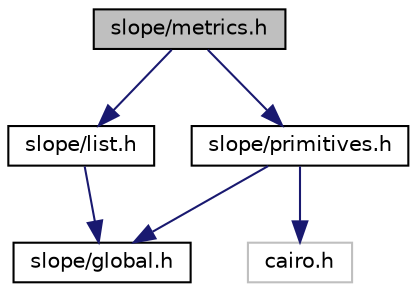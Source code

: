 digraph "slope/metrics.h"
{
  edge [fontname="Helvetica",fontsize="10",labelfontname="Helvetica",labelfontsize="10"];
  node [fontname="Helvetica",fontsize="10",shape=record];
  Node1 [label="slope/metrics.h",height=0.2,width=0.4,color="black", fillcolor="grey75", style="filled", fontcolor="black"];
  Node1 -> Node2 [color="midnightblue",fontsize="10",style="solid"];
  Node2 [label="slope/list.h",height=0.2,width=0.4,color="black", fillcolor="white", style="filled",URL="$list_8h.html"];
  Node2 -> Node3 [color="midnightblue",fontsize="10",style="solid"];
  Node3 [label="slope/global.h",height=0.2,width=0.4,color="black", fillcolor="white", style="filled",URL="$global_8h_source.html"];
  Node1 -> Node4 [color="midnightblue",fontsize="10",style="solid"];
  Node4 [label="slope/primitives.h",height=0.2,width=0.4,color="black", fillcolor="white", style="filled",URL="$primitives_8h.html"];
  Node4 -> Node3 [color="midnightblue",fontsize="10",style="solid"];
  Node4 -> Node5 [color="midnightblue",fontsize="10",style="solid"];
  Node5 [label="cairo.h",height=0.2,width=0.4,color="grey75", fillcolor="white", style="filled"];
}
